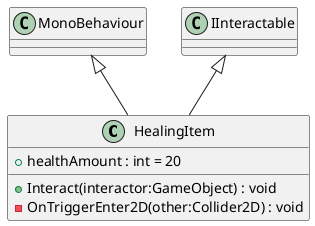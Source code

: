 @startuml
class HealingItem {
    + healthAmount : int = 20
    + Interact(interactor:GameObject) : void
    - OnTriggerEnter2D(other:Collider2D) : void
}
MonoBehaviour <|-- HealingItem
IInteractable <|-- HealingItem
@enduml
